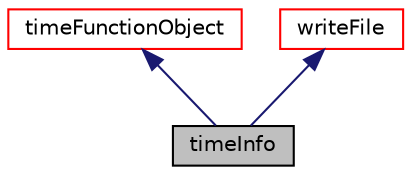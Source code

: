 digraph "timeInfo"
{
  bgcolor="transparent";
  edge [fontname="Helvetica",fontsize="10",labelfontname="Helvetica",labelfontsize="10"];
  node [fontname="Helvetica",fontsize="10",shape=record];
  Node1 [label="timeInfo",height=0.2,width=0.4,color="black", fillcolor="grey75", style="filled" fontcolor="black"];
  Node2 -> Node1 [dir="back",color="midnightblue",fontsize="10",style="solid",fontname="Helvetica"];
  Node2 [label="timeFunctionObject",height=0.2,width=0.4,color="red",URL="$classFoam_1_1functionObjects_1_1timeFunctionObject.html",tooltip="Virtual base class for function objects with a reference to Time. "];
  Node3 -> Node1 [dir="back",color="midnightblue",fontsize="10",style="solid",fontname="Helvetica"];
  Node3 [label="writeFile",height=0.2,width=0.4,color="red",URL="$classFoam_1_1functionObjects_1_1writeFile.html",tooltip="functionObject base class for writing single files "];
}
